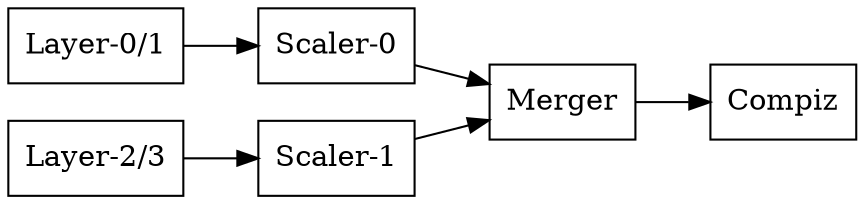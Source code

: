 digraph layer_data_flow {
   rankdir=LR;
   node [shape=box]

   "Layer-0/1" -> "Scaler-0" -> "Merger"
   "Layer-2/3" -> "Scaler-1" -> "Merger"
   "Merger" -> "Compiz"
}